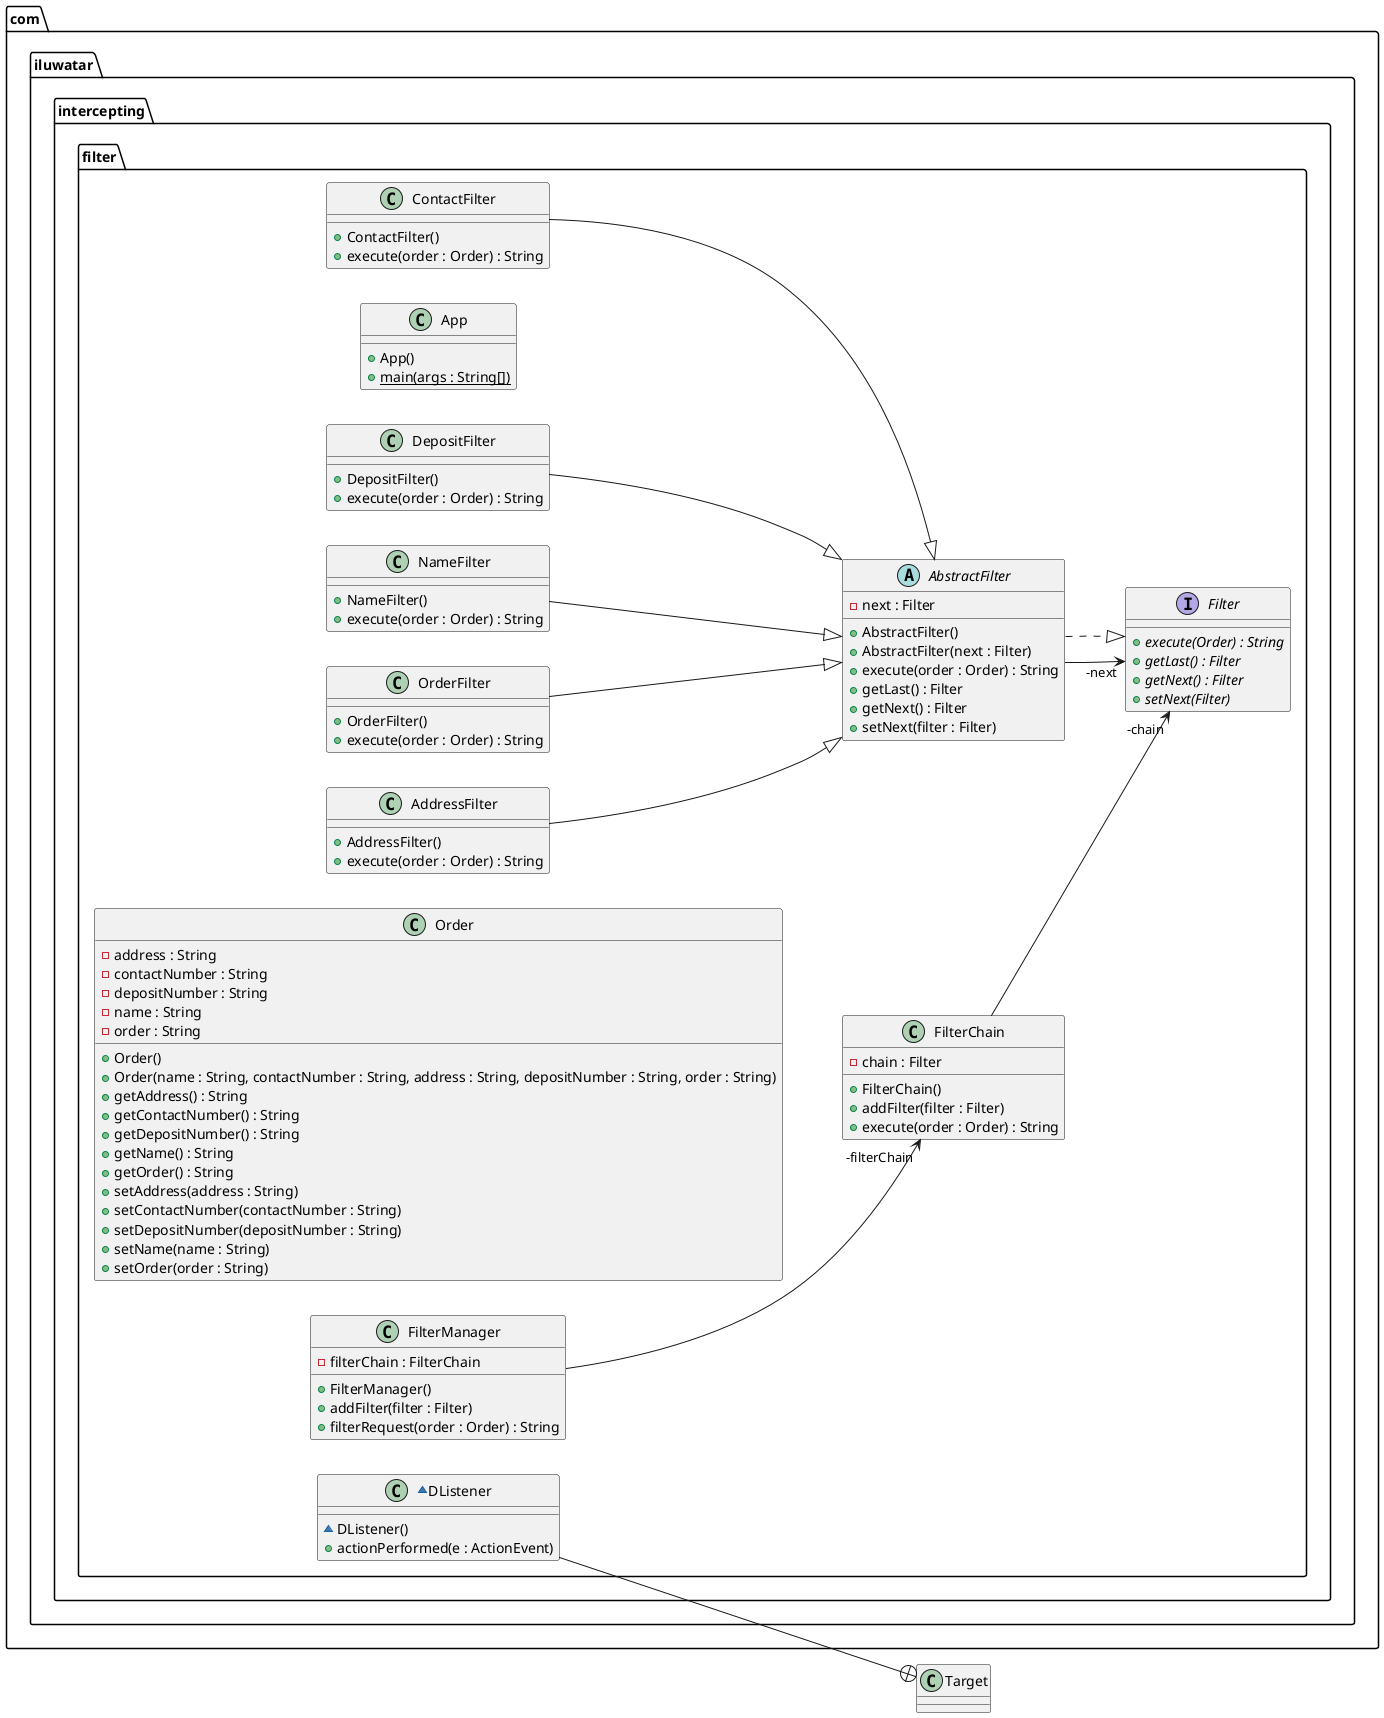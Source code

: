@startuml
left to right direction
package com.iluwatar.intercepting.filter {
  abstract class AbstractFilter {
    - next : Filter
    + AbstractFilter()
    + AbstractFilter(next : Filter)
    + execute(order : Order) : String
    + getLast() : Filter
    + getNext() : Filter
    + setNext(filter : Filter)
  }
  class AddressFilter {
    + AddressFilter()
    + execute(order : Order) : String
  }
  class App {
    + App()
    + main(args : String[]) {static}
  }
  class ContactFilter {
    + ContactFilter()
    + execute(order : Order) : String
  }
  class DepositFilter {
    + DepositFilter()
    + execute(order : Order) : String
  }
  interface Filter {
    + execute(Order) : String {abstract}
    + getLast() : Filter {abstract}
    + getNext() : Filter {abstract}
    + setNext(Filter) {abstract}
  }
  class FilterChain {
    - chain : Filter
    + FilterChain()
    + addFilter(filter : Filter)
    + execute(order : Order) : String
  }
  class FilterManager {
    - filterChain : FilterChain
    + FilterManager()
    + addFilter(filter : Filter)
    + filterRequest(order : Order) : String
  }
  class NameFilter {
    + NameFilter()
    + execute(order : Order) : String
  }
  class Order {
    - address : String
    - contactNumber : String
    - depositNumber : String
    - name : String
    - order : String
    + Order()
    + Order(name : String, contactNumber : String, address : String, depositNumber : String, order : String)
    + getAddress() : String
    + getContactNumber() : String
    + getDepositNumber() : String
    + getName() : String
    + getOrder() : String
    + setAddress(address : String)
    + setContactNumber(contactNumber : String)
    + setDepositNumber(depositNumber : String)
    + setName(name : String)
    + setOrder(order : String)
  }
  class OrderFilter {
    + OrderFilter()
    + execute(order : Order) : String
  }
  ~class DListener {
    ~ DListener()
    + actionPerformed(e : ActionEvent)
  }
}
AbstractFilter -->  "-next" Filter
DListener --+ Target
FilterChain -->  "-chain" Filter
FilterManager -->  "-filterChain" FilterChain
AbstractFilter ..|> Filter
AddressFilter --|> AbstractFilter
ContactFilter --|> AbstractFilter
DepositFilter --|> AbstractFilter
NameFilter --|> AbstractFilter
OrderFilter --|> AbstractFilter
@enduml
